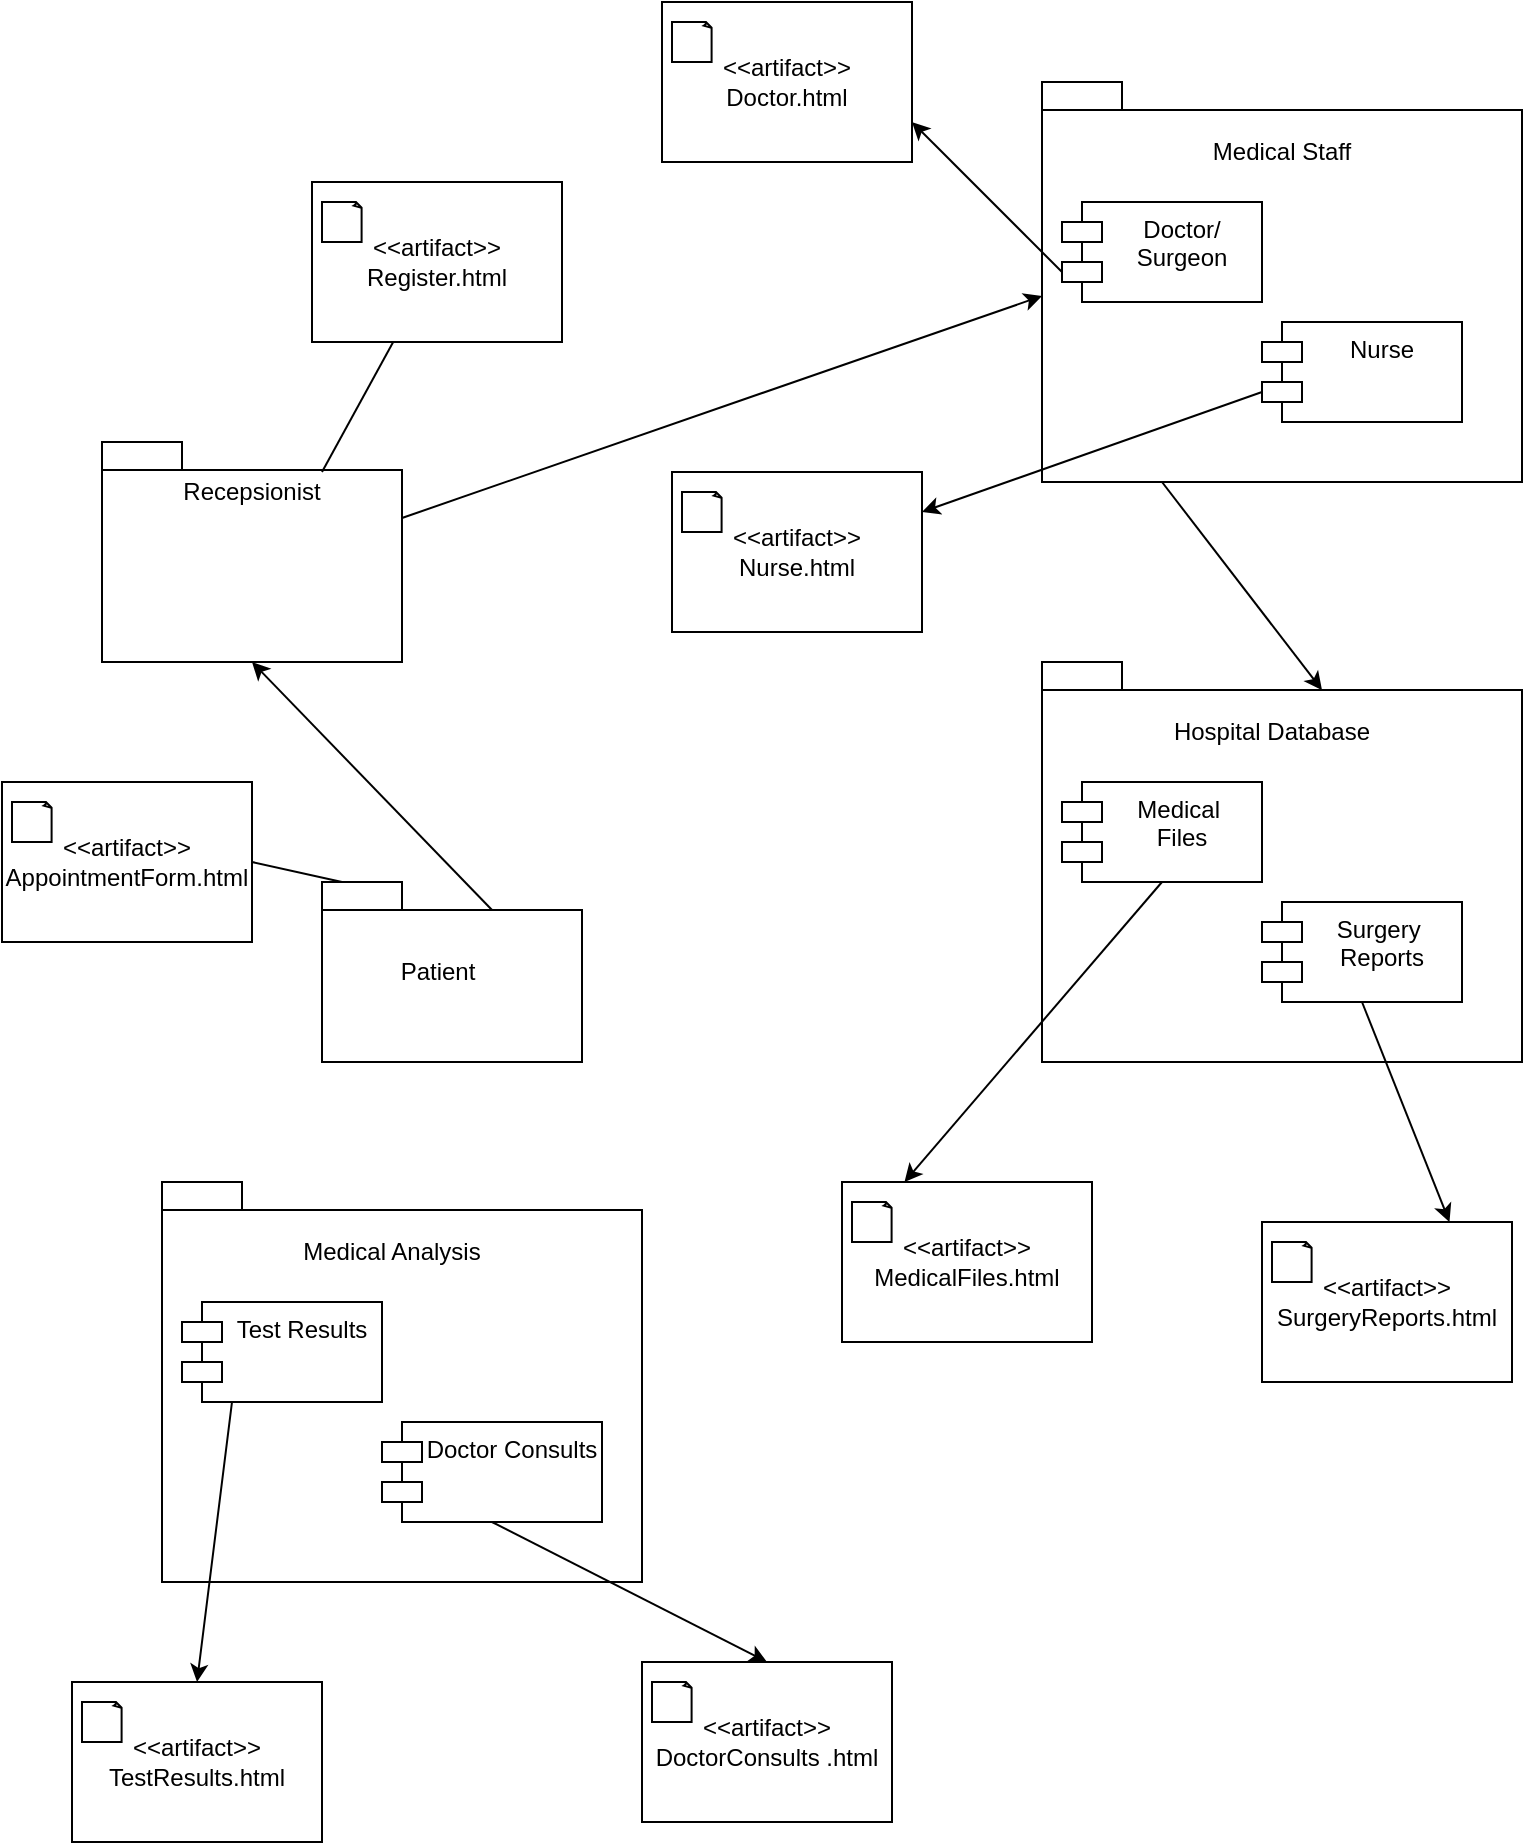<mxfile version="20.8.16" type="github">
  <diagram name="Page-1" id="uLVWnXDk5ADlCz1vWd_9">
    <mxGraphModel dx="1050" dy="1649" grid="1" gridSize="10" guides="1" tooltips="1" connect="1" arrows="1" fold="1" page="1" pageScale="1" pageWidth="850" pageHeight="1100" math="0" shadow="0">
      <root>
        <mxCell id="0" />
        <mxCell id="1" parent="0" />
        <mxCell id="wSTexUNgP7cPEecpTsLj-27" style="edgeStyle=none;rounded=0;orthogonalLoop=1;jettySize=auto;html=1;exitX=0;exitY=0;exitDx=150;exitDy=38;exitPerimeter=0;entryX=0;entryY=0;entryDx=0;entryDy=107;entryPerimeter=0;" edge="1" parent="1" source="wSTexUNgP7cPEecpTsLj-2" target="wSTexUNgP7cPEecpTsLj-15">
          <mxGeometry relative="1" as="geometry" />
        </mxCell>
        <mxCell id="wSTexUNgP7cPEecpTsLj-2" value="" style="shape=folder;fontStyle=1;spacingTop=10;tabWidth=40;tabHeight=14;tabPosition=left;html=1;align=left;" vertex="1" parent="1">
          <mxGeometry x="90" y="-10" width="150" height="110" as="geometry" />
        </mxCell>
        <mxCell id="wSTexUNgP7cPEecpTsLj-5" value="Recepsionist" style="text;html=1;strokeColor=none;fillColor=none;align=center;verticalAlign=middle;whiteSpace=wrap;rounded=0;" vertex="1" parent="1">
          <mxGeometry x="135" width="60" height="30" as="geometry" />
        </mxCell>
        <mxCell id="wSTexUNgP7cPEecpTsLj-6" value="" style="endArrow=none;html=1;rounded=0;" edge="1" parent="1" target="wSTexUNgP7cPEecpTsLj-7">
          <mxGeometry width="50" height="50" relative="1" as="geometry">
            <mxPoint x="200" y="5" as="sourcePoint" />
            <mxPoint x="250" y="-45" as="targetPoint" />
          </mxGeometry>
        </mxCell>
        <mxCell id="wSTexUNgP7cPEecpTsLj-7" value="&amp;lt;&amp;lt;artifact&amp;gt;&amp;gt;&lt;br&gt;Register.html" style="rounded=0;whiteSpace=wrap;html=1;" vertex="1" parent="1">
          <mxGeometry x="195" y="-140" width="125" height="80" as="geometry" />
        </mxCell>
        <mxCell id="wSTexUNgP7cPEecpTsLj-4" value="" style="whiteSpace=wrap;html=1;shape=mxgraph.basic.document" vertex="1" parent="1">
          <mxGeometry x="200" y="-130" width="20" height="20" as="geometry" />
        </mxCell>
        <mxCell id="wSTexUNgP7cPEecpTsLj-8" value="" style="shape=folder;fontStyle=1;spacingTop=10;tabWidth=40;tabHeight=14;tabPosition=left;html=1;align=left;" vertex="1" parent="1">
          <mxGeometry x="200" y="210" width="130" height="90" as="geometry" />
        </mxCell>
        <mxCell id="wSTexUNgP7cPEecpTsLj-10" value="" style="endArrow=classic;html=1;rounded=0;entryX=0.5;entryY=1;entryDx=0;entryDy=0;entryPerimeter=0;exitX=0;exitY=0;exitDx=85;exitDy=14;exitPerimeter=0;" edge="1" parent="1" source="wSTexUNgP7cPEecpTsLj-8" target="wSTexUNgP7cPEecpTsLj-2">
          <mxGeometry width="50" height="50" relative="1" as="geometry">
            <mxPoint x="290" y="220" as="sourcePoint" />
            <mxPoint x="340" y="170" as="targetPoint" />
          </mxGeometry>
        </mxCell>
        <mxCell id="wSTexUNgP7cPEecpTsLj-11" value="&amp;lt;&amp;lt;artifact&amp;gt;&amp;gt;&lt;br&gt;AppointmentForm.html" style="rounded=0;whiteSpace=wrap;html=1;" vertex="1" parent="1">
          <mxGeometry x="40" y="160" width="125" height="80" as="geometry" />
        </mxCell>
        <mxCell id="wSTexUNgP7cPEecpTsLj-12" value="" style="whiteSpace=wrap;html=1;shape=mxgraph.basic.document" vertex="1" parent="1">
          <mxGeometry x="45" y="170" width="20" height="20" as="geometry" />
        </mxCell>
        <mxCell id="wSTexUNgP7cPEecpTsLj-13" value="" style="endArrow=none;html=1;rounded=0;entryX=1;entryY=0.5;entryDx=0;entryDy=0;" edge="1" parent="1" target="wSTexUNgP7cPEecpTsLj-11">
          <mxGeometry width="50" height="50" relative="1" as="geometry">
            <mxPoint x="210" y="210" as="sourcePoint" />
            <mxPoint x="260" y="160" as="targetPoint" />
          </mxGeometry>
        </mxCell>
        <mxCell id="wSTexUNgP7cPEecpTsLj-14" value="Patient" style="text;html=1;strokeColor=none;fillColor=none;align=center;verticalAlign=middle;whiteSpace=wrap;rounded=0;" vertex="1" parent="1">
          <mxGeometry x="227.5" y="240" width="60" height="30" as="geometry" />
        </mxCell>
        <mxCell id="wSTexUNgP7cPEecpTsLj-40" style="edgeStyle=none;rounded=0;orthogonalLoop=1;jettySize=auto;html=1;exitX=0.25;exitY=1;exitDx=0;exitDy=0;exitPerimeter=0;entryX=0;entryY=0;entryDx=140;entryDy=14;entryPerimeter=0;" edge="1" parent="1" source="wSTexUNgP7cPEecpTsLj-15" target="wSTexUNgP7cPEecpTsLj-28">
          <mxGeometry relative="1" as="geometry" />
        </mxCell>
        <mxCell id="wSTexUNgP7cPEecpTsLj-15" value="" style="shape=folder;fontStyle=1;spacingTop=10;tabWidth=40;tabHeight=14;tabPosition=left;html=1;align=left;" vertex="1" parent="1">
          <mxGeometry x="560" y="-190" width="240" height="200" as="geometry" />
        </mxCell>
        <mxCell id="wSTexUNgP7cPEecpTsLj-16" value="Medical Staff" style="text;html=1;strokeColor=none;fillColor=none;align=center;verticalAlign=middle;whiteSpace=wrap;rounded=0;" vertex="1" parent="1">
          <mxGeometry x="640" y="-170" width="80" height="30" as="geometry" />
        </mxCell>
        <mxCell id="wSTexUNgP7cPEecpTsLj-23" style="rounded=0;orthogonalLoop=1;jettySize=auto;html=1;exitX=0;exitY=0;exitDx=0;exitDy=35;exitPerimeter=0;entryX=1;entryY=0.75;entryDx=0;entryDy=0;" edge="1" parent="1" source="wSTexUNgP7cPEecpTsLj-17" target="wSTexUNgP7cPEecpTsLj-20">
          <mxGeometry relative="1" as="geometry" />
        </mxCell>
        <mxCell id="wSTexUNgP7cPEecpTsLj-17" value="Doctor/&#xa;Surgeon" style="shape=module;align=left;spacingLeft=20;align=center;verticalAlign=top;" vertex="1" parent="1">
          <mxGeometry x="570" y="-130" width="100" height="50" as="geometry" />
        </mxCell>
        <mxCell id="wSTexUNgP7cPEecpTsLj-26" style="edgeStyle=none;rounded=0;orthogonalLoop=1;jettySize=auto;html=1;exitX=0;exitY=0;exitDx=0;exitDy=35;exitPerimeter=0;entryX=1;entryY=0.25;entryDx=0;entryDy=0;" edge="1" parent="1" source="wSTexUNgP7cPEecpTsLj-18" target="wSTexUNgP7cPEecpTsLj-24">
          <mxGeometry relative="1" as="geometry" />
        </mxCell>
        <mxCell id="wSTexUNgP7cPEecpTsLj-18" value="Nurse" style="shape=module;align=left;spacingLeft=20;align=center;verticalAlign=top;" vertex="1" parent="1">
          <mxGeometry x="670" y="-70" width="100" height="50" as="geometry" />
        </mxCell>
        <mxCell id="wSTexUNgP7cPEecpTsLj-20" value="&amp;lt;&amp;lt;artifact&amp;gt;&amp;gt;&lt;br&gt;Doctor.html" style="rounded=0;whiteSpace=wrap;html=1;" vertex="1" parent="1">
          <mxGeometry x="370" y="-230" width="125" height="80" as="geometry" />
        </mxCell>
        <mxCell id="wSTexUNgP7cPEecpTsLj-21" value="" style="whiteSpace=wrap;html=1;shape=mxgraph.basic.document" vertex="1" parent="1">
          <mxGeometry x="375" y="-220" width="20" height="20" as="geometry" />
        </mxCell>
        <mxCell id="wSTexUNgP7cPEecpTsLj-24" value="&amp;lt;&amp;lt;artifact&amp;gt;&amp;gt;&lt;br&gt;Nurse.html" style="rounded=0;whiteSpace=wrap;html=1;" vertex="1" parent="1">
          <mxGeometry x="375" y="5" width="125" height="80" as="geometry" />
        </mxCell>
        <mxCell id="wSTexUNgP7cPEecpTsLj-25" value="" style="whiteSpace=wrap;html=1;shape=mxgraph.basic.document" vertex="1" parent="1">
          <mxGeometry x="380" y="15" width="20" height="20" as="geometry" />
        </mxCell>
        <mxCell id="wSTexUNgP7cPEecpTsLj-28" value="" style="shape=folder;fontStyle=1;spacingTop=10;tabWidth=40;tabHeight=14;tabPosition=left;html=1;align=left;" vertex="1" parent="1">
          <mxGeometry x="560" y="100" width="240" height="200" as="geometry" />
        </mxCell>
        <mxCell id="wSTexUNgP7cPEecpTsLj-29" value="Hospital Database" style="text;html=1;strokeColor=none;fillColor=none;align=center;verticalAlign=middle;whiteSpace=wrap;rounded=0;" vertex="1" parent="1">
          <mxGeometry x="620" y="120" width="110" height="30" as="geometry" />
        </mxCell>
        <mxCell id="wSTexUNgP7cPEecpTsLj-39" style="edgeStyle=none;rounded=0;orthogonalLoop=1;jettySize=auto;html=1;exitX=0.5;exitY=1;exitDx=0;exitDy=0;entryX=0.25;entryY=0;entryDx=0;entryDy=0;" edge="1" parent="1" source="wSTexUNgP7cPEecpTsLj-30" target="wSTexUNgP7cPEecpTsLj-34">
          <mxGeometry relative="1" as="geometry" />
        </mxCell>
        <mxCell id="wSTexUNgP7cPEecpTsLj-30" value="Medical &#xa;Files" style="shape=module;align=left;spacingLeft=20;align=center;verticalAlign=top;" vertex="1" parent="1">
          <mxGeometry x="570" y="160" width="100" height="50" as="geometry" />
        </mxCell>
        <mxCell id="wSTexUNgP7cPEecpTsLj-38" style="edgeStyle=none;rounded=0;orthogonalLoop=1;jettySize=auto;html=1;exitX=0.5;exitY=1;exitDx=0;exitDy=0;entryX=0.75;entryY=0;entryDx=0;entryDy=0;" edge="1" parent="1" source="wSTexUNgP7cPEecpTsLj-31" target="wSTexUNgP7cPEecpTsLj-36">
          <mxGeometry relative="1" as="geometry" />
        </mxCell>
        <mxCell id="wSTexUNgP7cPEecpTsLj-31" value="Surgery &#xa;Reports" style="shape=module;align=left;spacingLeft=20;align=center;verticalAlign=top;" vertex="1" parent="1">
          <mxGeometry x="670" y="220" width="100" height="50" as="geometry" />
        </mxCell>
        <mxCell id="wSTexUNgP7cPEecpTsLj-34" value="&amp;lt;&amp;lt;artifact&amp;gt;&amp;gt;&lt;br&gt;MedicalFiles.html" style="rounded=0;whiteSpace=wrap;html=1;" vertex="1" parent="1">
          <mxGeometry x="460" y="360" width="125" height="80" as="geometry" />
        </mxCell>
        <mxCell id="wSTexUNgP7cPEecpTsLj-35" value="" style="whiteSpace=wrap;html=1;shape=mxgraph.basic.document" vertex="1" parent="1">
          <mxGeometry x="465" y="370" width="20" height="20" as="geometry" />
        </mxCell>
        <mxCell id="wSTexUNgP7cPEecpTsLj-36" value="&amp;lt;&amp;lt;artifact&amp;gt;&amp;gt;&lt;br&gt;SurgeryReports.html" style="rounded=0;whiteSpace=wrap;html=1;" vertex="1" parent="1">
          <mxGeometry x="670" y="380" width="125" height="80" as="geometry" />
        </mxCell>
        <mxCell id="wSTexUNgP7cPEecpTsLj-37" value="" style="whiteSpace=wrap;html=1;shape=mxgraph.basic.document" vertex="1" parent="1">
          <mxGeometry x="675" y="390" width="20" height="20" as="geometry" />
        </mxCell>
        <mxCell id="wSTexUNgP7cPEecpTsLj-41" value="" style="shape=folder;fontStyle=1;spacingTop=10;tabWidth=40;tabHeight=14;tabPosition=left;html=1;align=left;" vertex="1" parent="1">
          <mxGeometry x="120" y="360" width="240" height="200" as="geometry" />
        </mxCell>
        <mxCell id="wSTexUNgP7cPEecpTsLj-42" value="Medical Analysis" style="text;html=1;strokeColor=none;fillColor=none;align=center;verticalAlign=middle;whiteSpace=wrap;rounded=0;" vertex="1" parent="1">
          <mxGeometry x="180" y="380" width="110" height="30" as="geometry" />
        </mxCell>
        <mxCell id="wSTexUNgP7cPEecpTsLj-49" style="edgeStyle=none;rounded=0;orthogonalLoop=1;jettySize=auto;html=1;exitX=0.25;exitY=1;exitDx=0;exitDy=0;entryX=0.5;entryY=0;entryDx=0;entryDy=0;" edge="1" parent="1" source="wSTexUNgP7cPEecpTsLj-43" target="wSTexUNgP7cPEecpTsLj-47">
          <mxGeometry relative="1" as="geometry" />
        </mxCell>
        <mxCell id="wSTexUNgP7cPEecpTsLj-43" value="Test Results" style="shape=module;align=left;spacingLeft=20;align=center;verticalAlign=top;" vertex="1" parent="1">
          <mxGeometry x="130" y="420" width="100" height="50" as="geometry" />
        </mxCell>
        <mxCell id="wSTexUNgP7cPEecpTsLj-50" style="edgeStyle=none;rounded=0;orthogonalLoop=1;jettySize=auto;html=1;exitX=0.5;exitY=1;exitDx=0;exitDy=0;entryX=0.5;entryY=0;entryDx=0;entryDy=0;" edge="1" parent="1" source="wSTexUNgP7cPEecpTsLj-44" target="wSTexUNgP7cPEecpTsLj-45">
          <mxGeometry relative="1" as="geometry" />
        </mxCell>
        <mxCell id="wSTexUNgP7cPEecpTsLj-44" value="Doctor Consults" style="shape=module;align=left;spacingLeft=20;align=center;verticalAlign=top;" vertex="1" parent="1">
          <mxGeometry x="230" y="480" width="110" height="50" as="geometry" />
        </mxCell>
        <mxCell id="wSTexUNgP7cPEecpTsLj-45" value="&amp;lt;&amp;lt;artifact&amp;gt;&amp;gt;&lt;br&gt;DoctorConsults .html" style="rounded=0;whiteSpace=wrap;html=1;" vertex="1" parent="1">
          <mxGeometry x="360" y="600" width="125" height="80" as="geometry" />
        </mxCell>
        <mxCell id="wSTexUNgP7cPEecpTsLj-46" value="" style="whiteSpace=wrap;html=1;shape=mxgraph.basic.document" vertex="1" parent="1">
          <mxGeometry x="365" y="610" width="20" height="20" as="geometry" />
        </mxCell>
        <mxCell id="wSTexUNgP7cPEecpTsLj-47" value="&amp;lt;&amp;lt;artifact&amp;gt;&amp;gt;&lt;br&gt;TestResults.html" style="rounded=0;whiteSpace=wrap;html=1;" vertex="1" parent="1">
          <mxGeometry x="75" y="610" width="125" height="80" as="geometry" />
        </mxCell>
        <mxCell id="wSTexUNgP7cPEecpTsLj-48" value="" style="whiteSpace=wrap;html=1;shape=mxgraph.basic.document" vertex="1" parent="1">
          <mxGeometry x="80" y="620" width="20" height="20" as="geometry" />
        </mxCell>
      </root>
    </mxGraphModel>
  </diagram>
</mxfile>
